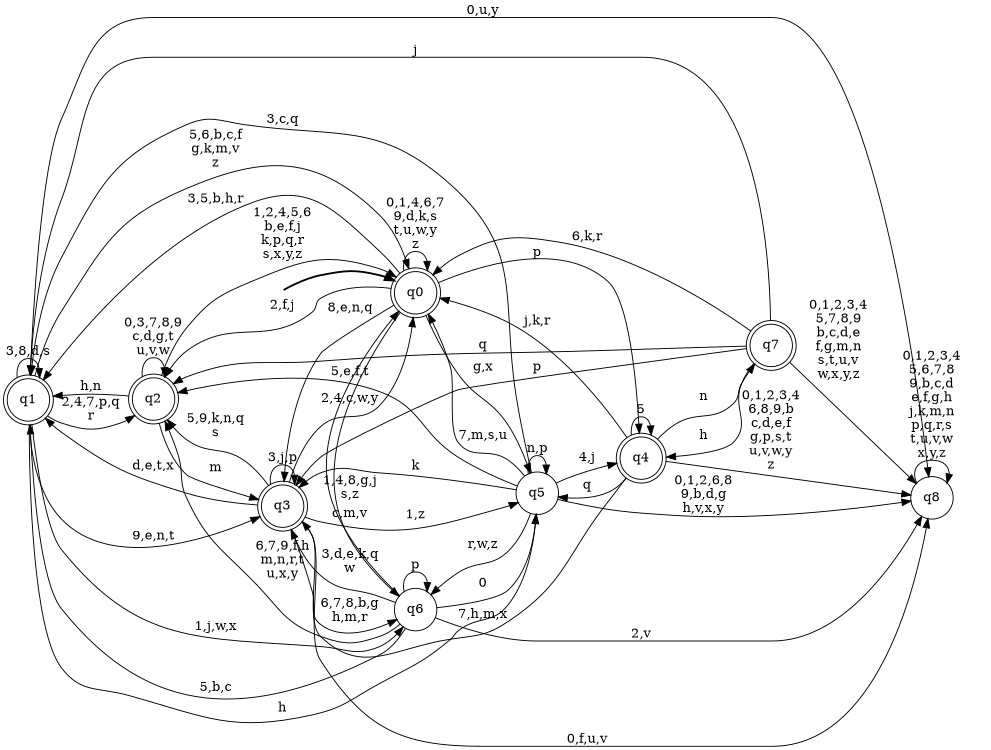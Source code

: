 digraph BlueStar {
__start0 [style = invis, shape = none, label = "", width = 0, height = 0];

rankdir=LR;
size="8,5";

s0 [style="rounded,filled", color="black", fillcolor="white" shape="doublecircle", label="q0"];
s1 [style="rounded,filled", color="black", fillcolor="white" shape="doublecircle", label="q1"];
s2 [style="rounded,filled", color="black", fillcolor="white" shape="doublecircle", label="q2"];
s3 [style="rounded,filled", color="black", fillcolor="white" shape="doublecircle", label="q3"];
s4 [style="rounded,filled", color="black", fillcolor="white" shape="doublecircle", label="q4"];
s5 [style="filled", color="black", fillcolor="white" shape="circle", label="q5"];
s6 [style="filled", color="black", fillcolor="white" shape="circle", label="q6"];
s7 [style="rounded,filled", color="black", fillcolor="white" shape="doublecircle", label="q7"];
s8 [style="filled", color="black", fillcolor="white" shape="circle", label="q8"];
subgraph cluster_main { 
	graph [pad=".75", ranksep="0.15", nodesep="0.15"];
	 style=invis; 
	__start0 -> s0 [penwidth=2];
}
s0 -> s0 [label="0,1,4,6,7\n9,d,k,s\nt,u,w,y\nz"];
s0 -> s1 [label="3,5,b,h,r"];
s0 -> s2 [label="2,f,j"];
s0 -> s3 [label="8,e,n,q"];
s0 -> s4 [label="p"];
s0 -> s5 [label="g,x"];
s0 -> s6 [label="c,m,v"];
s1 -> s0 [label="5,6,b,c,f\ng,k,m,v\nz"];
s1 -> s1 [label="3,8,d,s"];
s1 -> s2 [label="2,4,7,p,q\nr"];
s1 -> s3 [label="9,e,n,t"];
s1 -> s5 [label="h"];
s1 -> s6 [label="1,j,w,x"];
s1 -> s8 [label="0,u,y"];
s2 -> s0 [label="1,2,4,5,6\nb,e,f,j\nk,p,q,r\ns,x,y,z"];
s2 -> s1 [label="h,n"];
s2 -> s2 [label="0,3,7,8,9\nc,d,g,t\nu,v,w"];
s2 -> s3 [label="m"];
s3 -> s0 [label="2,4,c,w,y"];
s3 -> s1 [label="d,e,t,x"];
s3 -> s2 [label="5,9,k,n,q\ns"];
s3 -> s3 [label="3,j,p"];
s3 -> s5 [label="1,z"];
s3 -> s6 [label="6,7,8,b,g\nh,m,r"];
s3 -> s8 [label="0,f,u,v"];
s4 -> s0 [label="j,k,r"];
s4 -> s3 [label="7,h,m,x"];
s4 -> s4 [label="5"];
s4 -> s5 [label="q"];
s4 -> s7 [label="n"];
s4 -> s8 [label="0,1,2,3,4\n6,8,9,b\nc,d,e,f\ng,p,s,t\nu,v,w,y\nz"];
s5 -> s0 [label="7,m,s,u"];
s5 -> s1 [label="3,c,q"];
s5 -> s2 [label="5,e,f,t"];
s5 -> s3 [label="k"];
s5 -> s4 [label="4,j"];
s5 -> s5 [label="n,p"];
s5 -> s6 [label="r,w,z"];
s5 -> s8 [label="0,1,2,6,8\n9,b,d,g\nh,v,x,y"];
s6 -> s0 [label="1,4,8,g,j\ns,z"];
s6 -> s1 [label="5,b,c"];
s6 -> s2 [label="6,7,9,f,h\nm,n,r,t\nu,x,y"];
s6 -> s3 [label="3,d,e,k,q\nw"];
s6 -> s5 [label="0"];
s6 -> s6 [label="p"];
s6 -> s8 [label="2,v"];
s7 -> s0 [label="6,k,r"];
s7 -> s1 [label="j"];
s7 -> s2 [label="q"];
s7 -> s3 [label="p"];
s7 -> s4 [label="h"];
s7 -> s8 [label="0,1,2,3,4\n5,7,8,9\nb,c,d,e\nf,g,m,n\ns,t,u,v\nw,x,y,z"];
s8 -> s8 [label="0,1,2,3,4\n5,6,7,8\n9,b,c,d\ne,f,g,h\nj,k,m,n\np,q,r,s\nt,u,v,w\nx,y,z"];

}